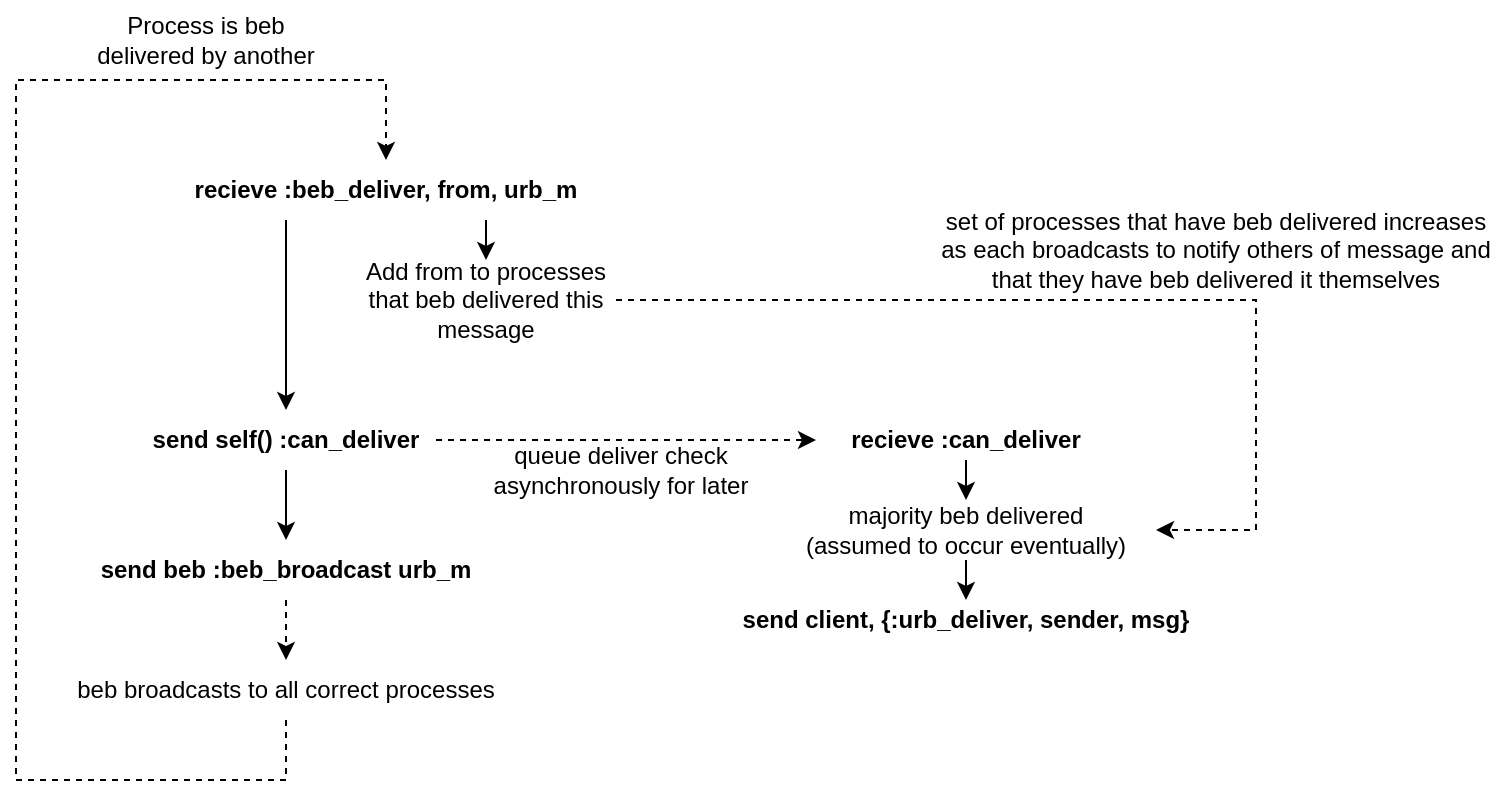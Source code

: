 <mxfile version="20.3.0" type="device"><diagram id="IDtDbryjqJnV1kjt_zvf" name="Page-1"><mxGraphModel dx="1326" dy="816" grid="1" gridSize="10" guides="1" tooltips="1" connect="1" arrows="1" fold="1" page="1" pageScale="1" pageWidth="827" pageHeight="1169" math="0" shadow="0"><root><mxCell id="0"/><mxCell id="1" parent="0"/><mxCell id="Fp6uQ1iX31SD7IxYrfjb-5" style="edgeStyle=orthogonalEdgeStyle;rounded=0;orthogonalLoop=1;jettySize=auto;html=1;exitX=0.25;exitY=1;exitDx=0;exitDy=0;entryX=0.5;entryY=0;entryDx=0;entryDy=0;" edge="1" parent="1" source="Fp6uQ1iX31SD7IxYrfjb-1" target="Fp6uQ1iX31SD7IxYrfjb-3"><mxGeometry relative="1" as="geometry"/></mxCell><mxCell id="Fp6uQ1iX31SD7IxYrfjb-17" style="edgeStyle=orthogonalEdgeStyle;rounded=0;orthogonalLoop=1;jettySize=auto;html=1;exitX=0.75;exitY=1;exitDx=0;exitDy=0;entryX=0.5;entryY=0;entryDx=0;entryDy=0;" edge="1" parent="1" source="Fp6uQ1iX31SD7IxYrfjb-1" target="Fp6uQ1iX31SD7IxYrfjb-15"><mxGeometry relative="1" as="geometry"/></mxCell><mxCell id="Fp6uQ1iX31SD7IxYrfjb-1" value="recieve :beb_deliver, from, urb_m" style="text;html=1;strokeColor=none;fillColor=none;align=center;verticalAlign=middle;whiteSpace=wrap;rounded=0;fontStyle=1" vertex="1" parent="1"><mxGeometry x="125" y="200" width="200" height="30" as="geometry"/></mxCell><mxCell id="Fp6uQ1iX31SD7IxYrfjb-7" style="edgeStyle=orthogonalEdgeStyle;rounded=0;orthogonalLoop=1;jettySize=auto;html=1;exitX=0.5;exitY=1;exitDx=0;exitDy=0;entryX=0.5;entryY=0;entryDx=0;entryDy=0;" edge="1" parent="1" source="Fp6uQ1iX31SD7IxYrfjb-3" target="Fp6uQ1iX31SD7IxYrfjb-6"><mxGeometry relative="1" as="geometry"/></mxCell><mxCell id="Fp6uQ1iX31SD7IxYrfjb-13" style="edgeStyle=orthogonalEdgeStyle;rounded=0;orthogonalLoop=1;jettySize=auto;html=1;exitX=1;exitY=0.5;exitDx=0;exitDy=0;entryX=0;entryY=0.5;entryDx=0;entryDy=0;dashed=1;" edge="1" parent="1" source="Fp6uQ1iX31SD7IxYrfjb-3" target="Fp6uQ1iX31SD7IxYrfjb-8"><mxGeometry relative="1" as="geometry"/></mxCell><mxCell id="Fp6uQ1iX31SD7IxYrfjb-3" value="send self() :can_deliver" style="text;html=1;strokeColor=none;fillColor=none;align=center;verticalAlign=middle;whiteSpace=wrap;rounded=0;fontStyle=1" vertex="1" parent="1"><mxGeometry x="100" y="325" width="150" height="30" as="geometry"/></mxCell><mxCell id="Fp6uQ1iX31SD7IxYrfjb-19" style="edgeStyle=orthogonalEdgeStyle;rounded=0;orthogonalLoop=1;jettySize=auto;html=1;exitX=0.5;exitY=1;exitDx=0;exitDy=0;entryX=0.5;entryY=0;entryDx=0;entryDy=0;dashed=1;" edge="1" parent="1" source="Fp6uQ1iX31SD7IxYrfjb-6" target="Fp6uQ1iX31SD7IxYrfjb-14"><mxGeometry relative="1" as="geometry"/></mxCell><mxCell id="Fp6uQ1iX31SD7IxYrfjb-6" value="send beb :beb_broadcast urb_m" style="text;html=1;strokeColor=none;fillColor=none;align=center;verticalAlign=middle;whiteSpace=wrap;rounded=0;fontStyle=1" vertex="1" parent="1"><mxGeometry x="65" y="390" width="220" height="30" as="geometry"/></mxCell><mxCell id="Fp6uQ1iX31SD7IxYrfjb-11" style="edgeStyle=orthogonalEdgeStyle;rounded=0;orthogonalLoop=1;jettySize=auto;html=1;exitX=0.5;exitY=1;exitDx=0;exitDy=0;entryX=0.5;entryY=0;entryDx=0;entryDy=0;" edge="1" parent="1" source="Fp6uQ1iX31SD7IxYrfjb-8" target="Fp6uQ1iX31SD7IxYrfjb-10"><mxGeometry relative="1" as="geometry"/></mxCell><mxCell id="Fp6uQ1iX31SD7IxYrfjb-8" value="recieve :can_deliver" style="text;html=1;strokeColor=none;fillColor=none;align=center;verticalAlign=middle;whiteSpace=wrap;rounded=0;fontStyle=1" vertex="1" parent="1"><mxGeometry x="440" y="330" width="150" height="20" as="geometry"/></mxCell><mxCell id="Fp6uQ1iX31SD7IxYrfjb-9" value="send client, {:urb_deliver, sender, msg}" style="text;html=1;strokeColor=none;fillColor=none;align=center;verticalAlign=middle;whiteSpace=wrap;rounded=0;fontStyle=1" vertex="1" parent="1"><mxGeometry x="390" y="420" width="250" height="20" as="geometry"/></mxCell><mxCell id="Fp6uQ1iX31SD7IxYrfjb-12" style="edgeStyle=orthogonalEdgeStyle;rounded=0;orthogonalLoop=1;jettySize=auto;html=1;exitX=0.5;exitY=1;exitDx=0;exitDy=0;entryX=0.5;entryY=0;entryDx=0;entryDy=0;" edge="1" parent="1" source="Fp6uQ1iX31SD7IxYrfjb-10" target="Fp6uQ1iX31SD7IxYrfjb-9"><mxGeometry relative="1" as="geometry"/></mxCell><mxCell id="Fp6uQ1iX31SD7IxYrfjb-10" value="majority beb delivered&lt;br&gt;(assumed to occur eventually)" style="text;html=1;strokeColor=none;fillColor=none;align=center;verticalAlign=middle;whiteSpace=wrap;rounded=0;" vertex="1" parent="1"><mxGeometry x="420" y="370" width="190" height="30" as="geometry"/></mxCell><mxCell id="Fp6uQ1iX31SD7IxYrfjb-20" style="edgeStyle=orthogonalEdgeStyle;rounded=0;orthogonalLoop=1;jettySize=auto;html=1;exitX=0.5;exitY=1;exitDx=0;exitDy=0;dashed=1;" edge="1" parent="1" source="Fp6uQ1iX31SD7IxYrfjb-14"><mxGeometry relative="1" as="geometry"><mxPoint x="225" y="200" as="targetPoint"/><Array as="points"><mxPoint x="175" y="510"/><mxPoint x="40" y="510"/><mxPoint x="40" y="160"/><mxPoint x="225" y="160"/></Array></mxGeometry></mxCell><mxCell id="Fp6uQ1iX31SD7IxYrfjb-14" value="beb broadcasts to all correct processes" style="text;html=1;strokeColor=none;fillColor=none;align=center;verticalAlign=middle;whiteSpace=wrap;rounded=0;" vertex="1" parent="1"><mxGeometry x="65" y="450" width="220" height="30" as="geometry"/></mxCell><mxCell id="Fp6uQ1iX31SD7IxYrfjb-18" style="edgeStyle=orthogonalEdgeStyle;rounded=0;orthogonalLoop=1;jettySize=auto;html=1;exitX=1;exitY=0.5;exitDx=0;exitDy=0;entryX=1;entryY=0.5;entryDx=0;entryDy=0;dashed=1;" edge="1" parent="1" source="Fp6uQ1iX31SD7IxYrfjb-15" target="Fp6uQ1iX31SD7IxYrfjb-10"><mxGeometry relative="1" as="geometry"><Array as="points"><mxPoint x="660" y="270"/><mxPoint x="660" y="385"/></Array></mxGeometry></mxCell><mxCell id="Fp6uQ1iX31SD7IxYrfjb-15" value="Add from to processes that beb delivered this message" style="text;html=1;strokeColor=none;fillColor=none;align=center;verticalAlign=middle;whiteSpace=wrap;rounded=0;" vertex="1" parent="1"><mxGeometry x="210" y="250" width="130" height="40" as="geometry"/></mxCell><mxCell id="Fp6uQ1iX31SD7IxYrfjb-23" value="Process is beb delivered by another" style="text;html=1;strokeColor=none;fillColor=none;align=center;verticalAlign=middle;whiteSpace=wrap;rounded=0;" vertex="1" parent="1"><mxGeometry x="70" y="120" width="130" height="40" as="geometry"/></mxCell><mxCell id="Fp6uQ1iX31SD7IxYrfjb-26" value="queue deliver check asynchronously for later" style="text;html=1;strokeColor=none;fillColor=none;align=center;verticalAlign=middle;whiteSpace=wrap;rounded=0;" vertex="1" parent="1"><mxGeometry x="265" y="340" width="155" height="30" as="geometry"/></mxCell><mxCell id="Fp6uQ1iX31SD7IxYrfjb-27" value="set of processes that have beb delivered increases as each broadcasts to notify others of message and that they have beb delivered it themselves" style="text;html=1;strokeColor=none;fillColor=none;align=center;verticalAlign=middle;whiteSpace=wrap;rounded=0;" vertex="1" parent="1"><mxGeometry x="500" y="230" width="280" height="30" as="geometry"/></mxCell></root></mxGraphModel></diagram></mxfile>